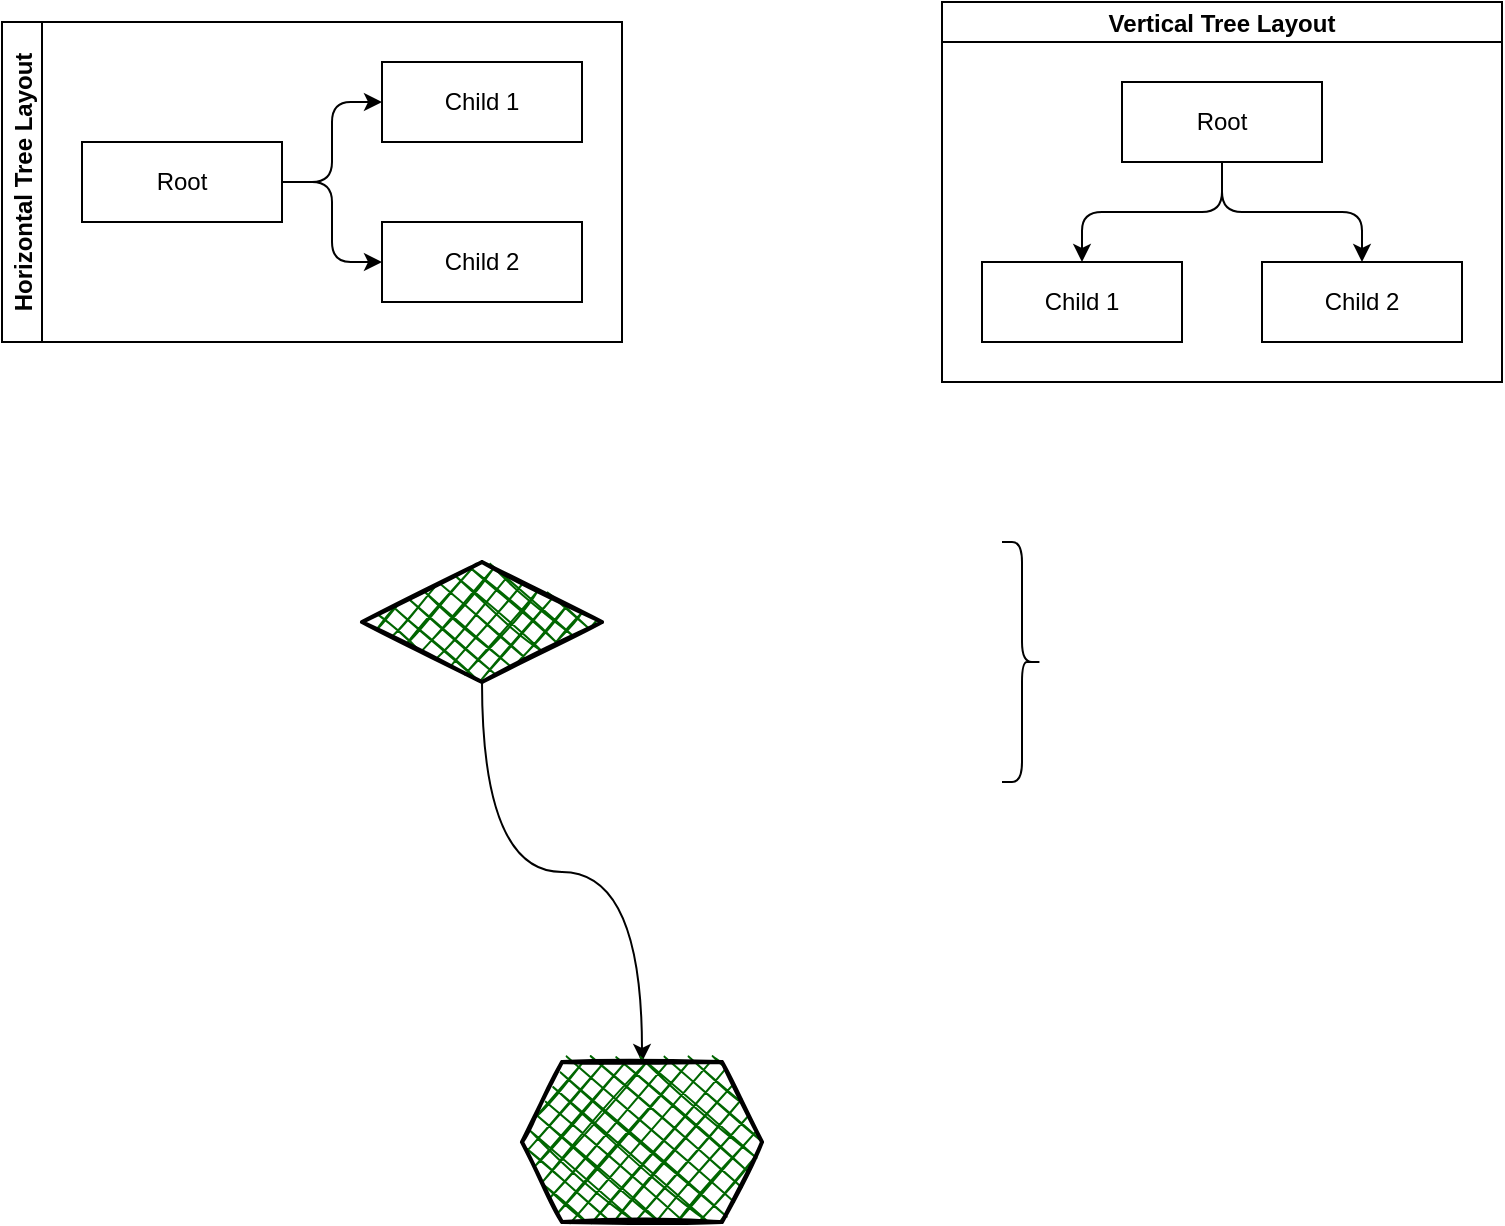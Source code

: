 <mxfile>
    <diagram id="Qcsa2bAMJATKjNG-pG95" name="第 1 页">
        <mxGraphModel dx="1386" dy="787" grid="1" gridSize="10" guides="1" tooltips="1" connect="1" arrows="1" fold="1" page="1" pageScale="1" pageWidth="980" pageHeight="1390" math="0" shadow="0">
            <root>
                <mxCell id="0"/>
                <mxCell id="1" parent="0"/>
                <mxCell id="11" value="" style="edgeStyle=orthogonalEdgeStyle;curved=1;html=1;" edge="1" parent="1" source="8" target="10">
                    <mxGeometry relative="1" as="geometry"/>
                </mxCell>
                <mxCell id="8" value="" style="rhombus;whiteSpace=wrap;html=1;strokeWidth=2;fillWeight=-1;hachureGap=8;fillStyle=cross-hatch;fillColor=#006600;sketch=1;" vertex="1" parent="1">
                    <mxGeometry x="350" y="890" width="120" height="60" as="geometry"/>
                </mxCell>
                <mxCell id="9" value="" style="shape=curlyBracket;whiteSpace=wrap;html=1;rounded=1;flipH=1;labelPosition=right;verticalLabelPosition=middle;align=left;verticalAlign=middle;" vertex="1" parent="1">
                    <mxGeometry x="670" y="880" width="20" height="120" as="geometry"/>
                </mxCell>
                <mxCell id="10" value="" style="shape=hexagon;perimeter=hexagonPerimeter2;whiteSpace=wrap;html=1;fixedSize=1;fillColor=#006600;strokeWidth=2;fillWeight=-1;hachureGap=8;fillStyle=cross-hatch;sketch=1;" vertex="1" parent="1">
                    <mxGeometry x="430" y="1140" width="120" height="80" as="geometry"/>
                </mxCell>
                <mxCell id="12" value="Horizontal Tree Layout" style="swimlane;startSize=20;horizontal=0;childLayout=treeLayout;horizontalTree=1;resizable=0;containerType=tree;fontSize=12;" vertex="1" parent="1">
                    <mxGeometry x="170" y="620" width="310" height="160" as="geometry"/>
                </mxCell>
                <mxCell id="13" value="Root" style="whiteSpace=wrap;html=1;" vertex="1" parent="12">
                    <mxGeometry x="40" y="60" width="100" height="40" as="geometry"/>
                </mxCell>
                <mxCell id="14" value="Child 1" style="whiteSpace=wrap;html=1;" vertex="1" parent="12">
                    <mxGeometry x="190" y="20" width="100" height="40" as="geometry"/>
                </mxCell>
                <mxCell id="15" value="" style="edgeStyle=elbowEdgeStyle;elbow=vertical;html=1;rounded=1;curved=0;sourcePerimeterSpacing=0;targetPerimeterSpacing=0;startSize=6;endSize=6;" edge="1" parent="12" source="13" target="14">
                    <mxGeometry relative="1" as="geometry"/>
                </mxCell>
                <mxCell id="16" value="Child 2" style="whiteSpace=wrap;html=1;" vertex="1" parent="12">
                    <mxGeometry x="190" y="100" width="100" height="40" as="geometry"/>
                </mxCell>
                <mxCell id="17" value="" style="edgeStyle=elbowEdgeStyle;elbow=vertical;html=1;rounded=1;curved=0;sourcePerimeterSpacing=0;targetPerimeterSpacing=0;startSize=6;endSize=6;" edge="1" parent="12" source="13" target="16">
                    <mxGeometry relative="1" as="geometry"/>
                </mxCell>
                <mxCell id="18" value="Vertical Tree Layout" style="swimlane;startSize=20;horizontal=1;childLayout=treeLayout;horizontalTree=0;resizable=0;containerType=tree;fontSize=12;" vertex="1" parent="1">
                    <mxGeometry x="640" y="610" width="280" height="190" as="geometry"/>
                </mxCell>
                <mxCell id="19" value="Root" style="whiteSpace=wrap;html=1;" vertex="1" parent="18">
                    <mxGeometry x="90" y="40" width="100" height="40" as="geometry"/>
                </mxCell>
                <mxCell id="20" value="Child 1" style="whiteSpace=wrap;html=1;" vertex="1" parent="18">
                    <mxGeometry x="20" y="130" width="100" height="40" as="geometry"/>
                </mxCell>
                <mxCell id="21" value="" style="edgeStyle=elbowEdgeStyle;elbow=vertical;html=1;rounded=1;curved=0;sourcePerimeterSpacing=0;targetPerimeterSpacing=0;startSize=6;endSize=6;" edge="1" parent="18" source="19" target="20">
                    <mxGeometry relative="1" as="geometry"/>
                </mxCell>
                <mxCell id="22" value="Child 2" style="whiteSpace=wrap;html=1;" vertex="1" parent="18">
                    <mxGeometry x="160" y="130" width="100" height="40" as="geometry"/>
                </mxCell>
                <mxCell id="23" value="" style="edgeStyle=elbowEdgeStyle;elbow=vertical;html=1;rounded=1;curved=0;sourcePerimeterSpacing=0;targetPerimeterSpacing=0;startSize=6;endSize=6;" edge="1" parent="18" source="19" target="22">
                    <mxGeometry relative="1" as="geometry"/>
                </mxCell>
            </root>
        </mxGraphModel>
    </diagram>
</mxfile>
